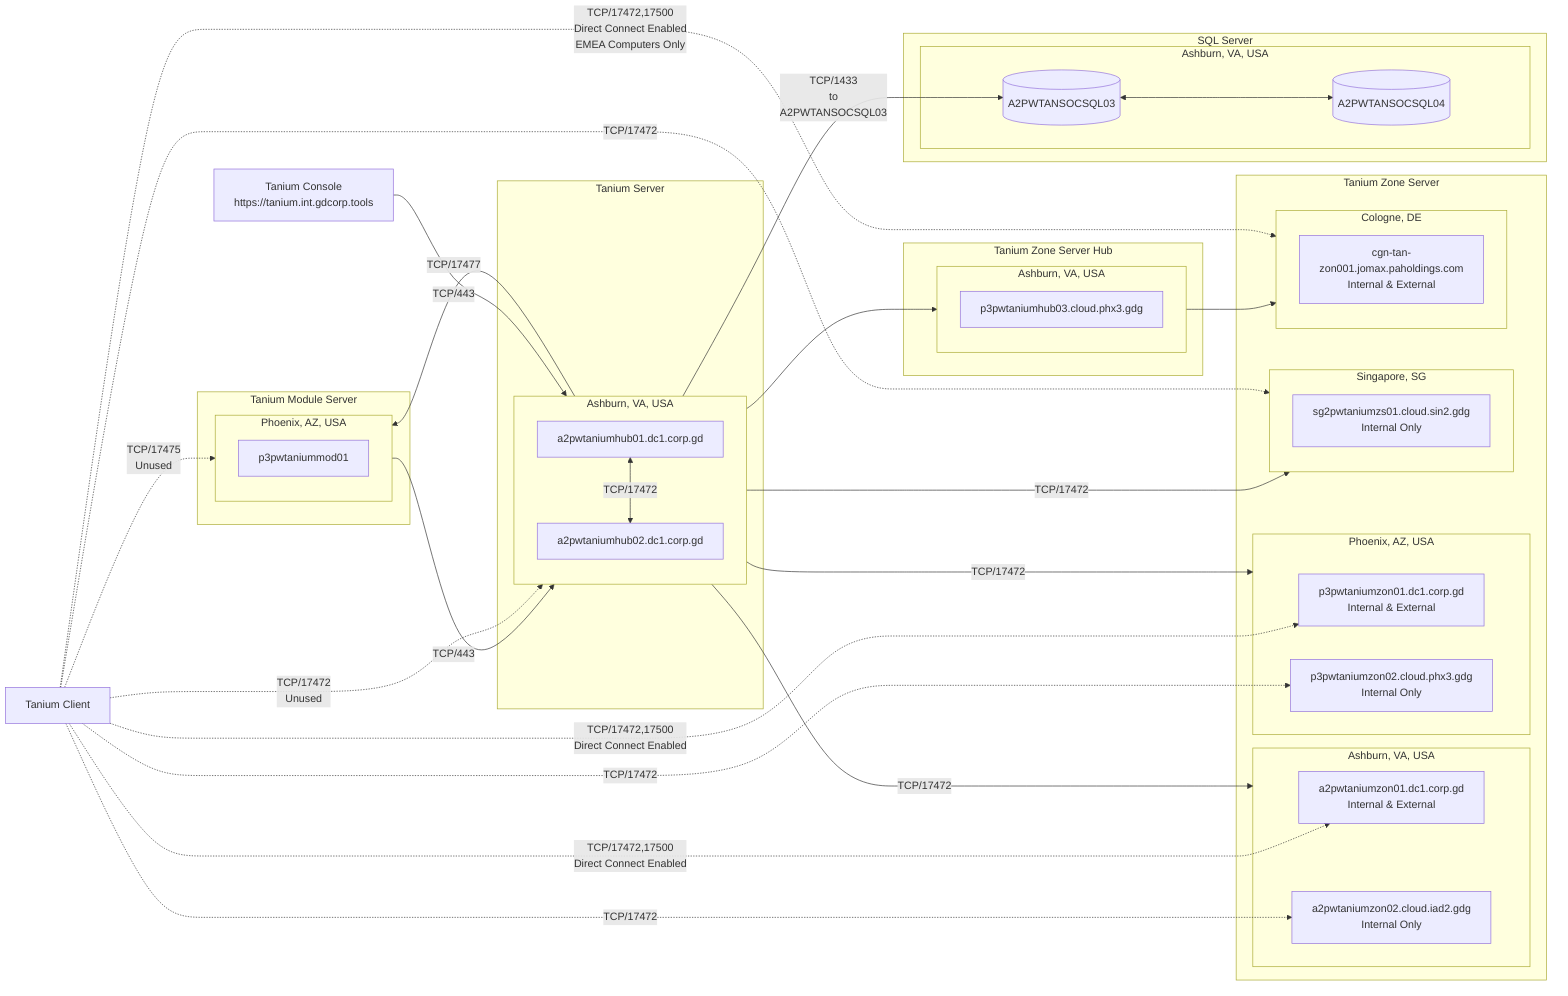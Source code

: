 flowchart LR
    %% Define nodes and subgraphs
    subgraph TS["Tanium Server"]
        subgraph TS_A2["Ashburn, VA, USA"]
            TS_A2_1["a2pwtaniumhub01.dc1.corp.gd"]
            TS_A2_2["a2pwtaniumhub02.dc1.corp.gd"]
            TS_A2_1 <-->|"TCP/17472"| TS_A2_2
        end
    end
    subgraph MS["Tanium Module Server"]
        subgraph MS_P3["Phoenix, AZ, USA"]
            MS_P3_1["p3pwtaniummod01"]
        end
    end
    subgraph ZS["Tanium Zone Server"]
        subgraph ZS_A2["Ashburn, VA, USA"]
            ZS_A2_1["a2pwtaniumzon01.dc1.corp.gd<br/>Internal & External"]
            ZS_A2_2["a2pwtaniumzon02.cloud.iad2.gdg<br/>Internal Only"]
        end
        subgraph ZS_P3["Phoenix, AZ, USA"]
            ZS_P3_1["p3pwtaniumzon01.dc1.corp.gd<br/>Internal & External"]
            ZS_P3_2["p3pwtaniumzon02.cloud.phx3.gdg<br/>Internal Only"]
        end
        subgraph ZS_SG2["Singapore, SG"]
            ZS_SG2_1["sg2pwtaniumzs01.cloud.sin2.gdg<br/>Internal Only"]
        end
        subgraph ZS_CGN["Cologne, DE"]
            ZS_CGN_1["cgn-tan-zon001.jomax.paholdings.com<br/>Internal & External"]
        end
    end
    subgraph ZH["Tanium Zone Server Hub"]
        subgraph ZH_A2["Ashburn, VA, USA"]
            ZH_A2_1["p3pwtaniumhub03.cloud.phx3.gdg"]
        end
    end
    subgraph SQL["SQL Server"]
        subgraph SQL_A2["Ashburn, VA, USA"]
            SQL_A2_3[("A2PWTANSOCSQL03")]
            SQL_A2_4[("A2PWTANSOCSQL04")]
            SQL_A2_3 <--> SQL_A2_4
        end
    end
    
    %% Define nodes not part of a subgraph
    %%Title("Tanium Production"):::StyleGoDaddyProd
    TaniumClient["Tanium Client"]
    TaniumConsole["Tanium Console<br/>https://tanium.int.gdcorp.tools"]

    %% Define relationships
    TS_A2 -->|"TCP/17477"| MS_P3
    MS_P3 -->|"TCP/443"| TS_A2
    TS_A2 -->|"TCP/1433<br/>to<br/>A2PWTANSOCSQL03"| SQL_A2_3
    TS_A2 --> ZH_A2
    TS_A2 -->|"TCP/17472"| ZS_A2
    TS_A2 -->|"TCP/17472"| ZS_P3
    TS_A2 -->|"TCP/17472"| ZS_SG2
    ZH_A2 --> ZS_CGN
    TaniumClient -.->|"TCP/17472<br/>Unused"| TS_A2
    TaniumClient -.->|"TCP/17475<br/>Unused"| MS_P3
    TaniumClient -.->|"TCP/17472,17500<br/>Direct Connect Enabled<br/>EMEA Computers Only"| ZS_CGN
    TaniumClient -.->|"TCP/17472,17500<br/>Direct Connect Enabled"| ZS_A2_1
    TaniumClient -.->|"TCP/17472"| ZS_A2_2
    TaniumClient -.->|"TCP/17472,17500<br/>Direct Connect Enabled"| ZS_P3_1
    TaniumClient -.->|"TCP/17472"| ZS_P3_2
    TaniumClient -.->|"TCP/17472"| ZS_SG2
    TaniumConsole -->|"TCP/443"| TS_A2
    
    %% Add hyperlinks
    click TaniumConsole "https://tanium.int.gdcorp.tools" "Tanium Console (VPN Required)"

    %% Define styles
    classDef StyleGoDaddyProd fill:#E22726,color:#000000,stroke:#FFFFFF,stroke-width:1px;
    classDef StyleGoDaddyProdEMEA fill:#FED317,color:#2F1C4C,stroke:#FADCD9,stroke-width:1px;
    classDef StyleGoDaddyDev fill:#00782E,color:#D8EFEF,stroke:#FFEEA9,stroke-width:1px;

    %% Assign styles
    %%class Title StyleGoDaddyProd;